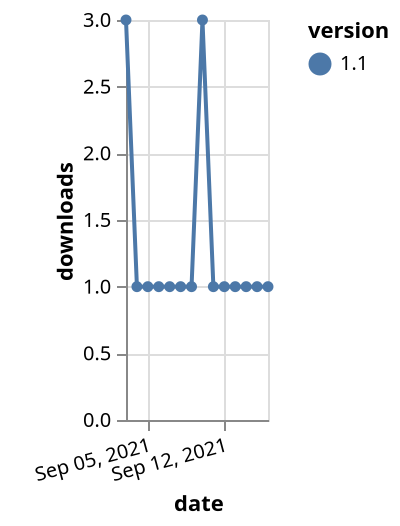 {"$schema": "https://vega.github.io/schema/vega-lite/v5.json", "description": "A simple bar chart with embedded data.", "data": {"values": [{"date": "2021-09-03", "total": 115, "delta": 3, "version": "1.1"}, {"date": "2021-09-04", "total": 116, "delta": 1, "version": "1.1"}, {"date": "2021-09-05", "total": 117, "delta": 1, "version": "1.1"}, {"date": "2021-09-06", "total": 118, "delta": 1, "version": "1.1"}, {"date": "2021-09-07", "total": 119, "delta": 1, "version": "1.1"}, {"date": "2021-09-08", "total": 120, "delta": 1, "version": "1.1"}, {"date": "2021-09-09", "total": 121, "delta": 1, "version": "1.1"}, {"date": "2021-09-10", "total": 124, "delta": 3, "version": "1.1"}, {"date": "2021-09-11", "total": 125, "delta": 1, "version": "1.1"}, {"date": "2021-09-12", "total": 126, "delta": 1, "version": "1.1"}, {"date": "2021-09-13", "total": 127, "delta": 1, "version": "1.1"}, {"date": "2021-09-14", "total": 128, "delta": 1, "version": "1.1"}, {"date": "2021-09-15", "total": 129, "delta": 1, "version": "1.1"}, {"date": "2021-09-16", "total": 130, "delta": 1, "version": "1.1"}]}, "width": "container", "mark": {"type": "line", "point": {"filled": true}}, "encoding": {"x": {"field": "date", "type": "temporal", "timeUnit": "yearmonthdate", "title": "date", "axis": {"labelAngle": -15}}, "y": {"field": "delta", "type": "quantitative", "title": "downloads"}, "color": {"field": "version", "type": "nominal"}, "tooltip": {"field": "delta"}}}